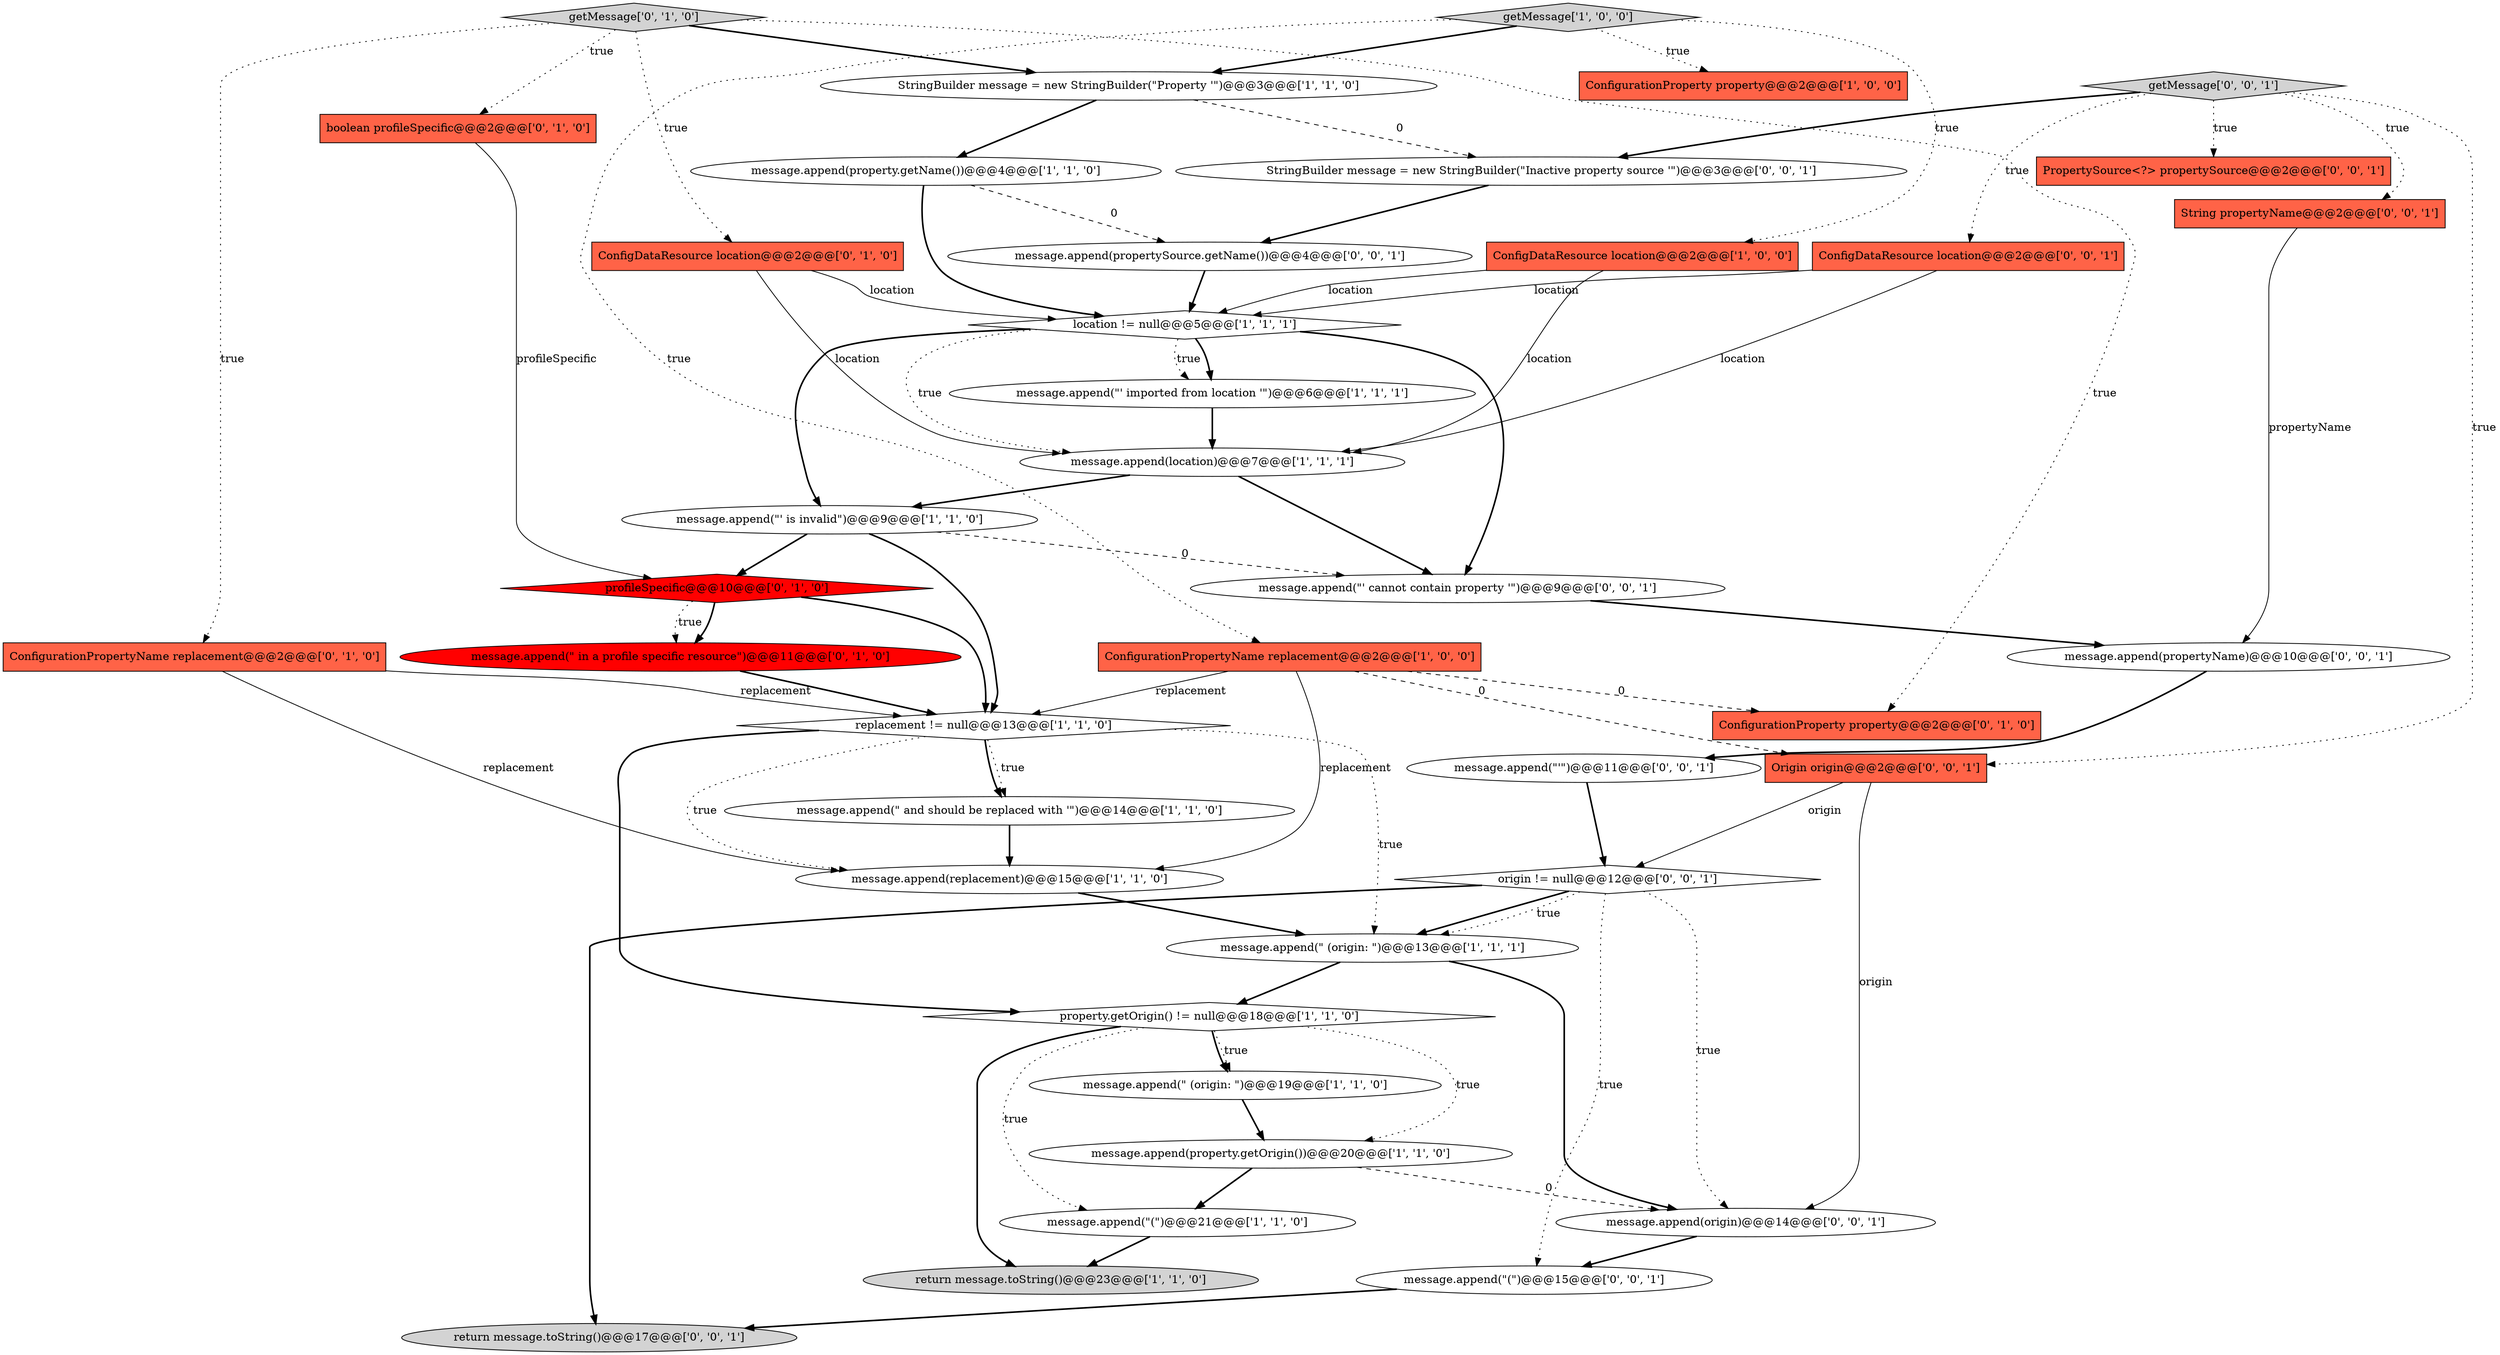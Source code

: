 digraph {
29 [style = filled, label = "message.append(\"(\")@@@15@@@['0', '0', '1']", fillcolor = white, shape = ellipse image = "AAA0AAABBB3BBB"];
24 [style = filled, label = "ConfigurationProperty property@@@2@@@['0', '1', '0']", fillcolor = tomato, shape = box image = "AAA1AAABBB2BBB"];
18 [style = filled, label = "getMessage['1', '0', '0']", fillcolor = lightgray, shape = diamond image = "AAA0AAABBB1BBB"];
21 [style = filled, label = "message.append(\" in a profile specific resource\")@@@11@@@['0', '1', '0']", fillcolor = red, shape = ellipse image = "AAA1AAABBB2BBB"];
33 [style = filled, label = "message.append(\"' cannot contain property '\")@@@9@@@['0', '0', '1']", fillcolor = white, shape = ellipse image = "AAA0AAABBB3BBB"];
3 [style = filled, label = "message.append(\"' is invalid\")@@@9@@@['1', '1', '0']", fillcolor = white, shape = ellipse image = "AAA0AAABBB1BBB"];
35 [style = filled, label = "getMessage['0', '0', '1']", fillcolor = lightgray, shape = diamond image = "AAA0AAABBB3BBB"];
26 [style = filled, label = "return message.toString()@@@17@@@['0', '0', '1']", fillcolor = lightgray, shape = ellipse image = "AAA0AAABBB3BBB"];
19 [style = filled, label = "ConfigDataResource location@@@2@@@['0', '1', '0']", fillcolor = tomato, shape = box image = "AAA0AAABBB2BBB"];
5 [style = filled, label = "message.append(\" (origin: \")@@@13@@@['1', '1', '1']", fillcolor = white, shape = ellipse image = "AAA0AAABBB1BBB"];
32 [style = filled, label = "StringBuilder message = new StringBuilder(\"Inactive property source '\")@@@3@@@['0', '0', '1']", fillcolor = white, shape = ellipse image = "AAA0AAABBB3BBB"];
36 [style = filled, label = "Origin origin@@@2@@@['0', '0', '1']", fillcolor = tomato, shape = box image = "AAA0AAABBB3BBB"];
8 [style = filled, label = "message.append(\"(\")@@@21@@@['1', '1', '0']", fillcolor = white, shape = ellipse image = "AAA0AAABBB1BBB"];
34 [style = filled, label = "PropertySource<?> propertySource@@@2@@@['0', '0', '1']", fillcolor = tomato, shape = box image = "AAA0AAABBB3BBB"];
4 [style = filled, label = "message.append(\"' imported from location '\")@@@6@@@['1', '1', '1']", fillcolor = white, shape = ellipse image = "AAA0AAABBB1BBB"];
1 [style = filled, label = "message.append(location)@@@7@@@['1', '1', '1']", fillcolor = white, shape = ellipse image = "AAA0AAABBB1BBB"];
30 [style = filled, label = "ConfigDataResource location@@@2@@@['0', '0', '1']", fillcolor = tomato, shape = box image = "AAA0AAABBB3BBB"];
39 [style = filled, label = "message.append(origin)@@@14@@@['0', '0', '1']", fillcolor = white, shape = ellipse image = "AAA0AAABBB3BBB"];
27 [style = filled, label = "message.append(propertyName)@@@10@@@['0', '0', '1']", fillcolor = white, shape = ellipse image = "AAA0AAABBB3BBB"];
31 [style = filled, label = "String propertyName@@@2@@@['0', '0', '1']", fillcolor = tomato, shape = box image = "AAA0AAABBB3BBB"];
6 [style = filled, label = "location != null@@@5@@@['1', '1', '1']", fillcolor = white, shape = diamond image = "AAA0AAABBB1BBB"];
37 [style = filled, label = "message.append(\"'\")@@@11@@@['0', '0', '1']", fillcolor = white, shape = ellipse image = "AAA0AAABBB3BBB"];
15 [style = filled, label = "StringBuilder message = new StringBuilder(\"Property '\")@@@3@@@['1', '1', '0']", fillcolor = white, shape = ellipse image = "AAA0AAABBB1BBB"];
25 [style = filled, label = "profileSpecific@@@10@@@['0', '1', '0']", fillcolor = red, shape = diamond image = "AAA1AAABBB2BBB"];
14 [style = filled, label = "message.append(replacement)@@@15@@@['1', '1', '0']", fillcolor = white, shape = ellipse image = "AAA0AAABBB1BBB"];
16 [style = filled, label = "ConfigurationPropertyName replacement@@@2@@@['1', '0', '0']", fillcolor = tomato, shape = box image = "AAA1AAABBB1BBB"];
23 [style = filled, label = "ConfigurationPropertyName replacement@@@2@@@['0', '1', '0']", fillcolor = tomato, shape = box image = "AAA0AAABBB2BBB"];
2 [style = filled, label = "message.append(\" and should be replaced with '\")@@@14@@@['1', '1', '0']", fillcolor = white, shape = ellipse image = "AAA0AAABBB1BBB"];
7 [style = filled, label = "message.append(property.getName())@@@4@@@['1', '1', '0']", fillcolor = white, shape = ellipse image = "AAA0AAABBB1BBB"];
17 [style = filled, label = "message.append(\" (origin: \")@@@19@@@['1', '1', '0']", fillcolor = white, shape = ellipse image = "AAA0AAABBB1BBB"];
22 [style = filled, label = "getMessage['0', '1', '0']", fillcolor = lightgray, shape = diamond image = "AAA0AAABBB2BBB"];
28 [style = filled, label = "origin != null@@@12@@@['0', '0', '1']", fillcolor = white, shape = diamond image = "AAA0AAABBB3BBB"];
9 [style = filled, label = "replacement != null@@@13@@@['1', '1', '0']", fillcolor = white, shape = diamond image = "AAA0AAABBB1BBB"];
10 [style = filled, label = "ConfigurationProperty property@@@2@@@['1', '0', '0']", fillcolor = tomato, shape = box image = "AAA0AAABBB1BBB"];
20 [style = filled, label = "boolean profileSpecific@@@2@@@['0', '1', '0']", fillcolor = tomato, shape = box image = "AAA0AAABBB2BBB"];
0 [style = filled, label = "ConfigDataResource location@@@2@@@['1', '0', '0']", fillcolor = tomato, shape = box image = "AAA0AAABBB1BBB"];
11 [style = filled, label = "property.getOrigin() != null@@@18@@@['1', '1', '0']", fillcolor = white, shape = diamond image = "AAA0AAABBB1BBB"];
38 [style = filled, label = "message.append(propertySource.getName())@@@4@@@['0', '0', '1']", fillcolor = white, shape = ellipse image = "AAA0AAABBB3BBB"];
12 [style = filled, label = "return message.toString()@@@23@@@['1', '1', '0']", fillcolor = lightgray, shape = ellipse image = "AAA0AAABBB1BBB"];
13 [style = filled, label = "message.append(property.getOrigin())@@@20@@@['1', '1', '0']", fillcolor = white, shape = ellipse image = "AAA0AAABBB1BBB"];
19->1 [style = solid, label="location"];
6->3 [style = bold, label=""];
16->9 [style = solid, label="replacement"];
28->5 [style = bold, label=""];
22->15 [style = bold, label=""];
0->6 [style = solid, label="location"];
37->28 [style = bold, label=""];
20->25 [style = solid, label="profileSpecific"];
15->7 [style = bold, label=""];
9->11 [style = bold, label=""];
22->23 [style = dotted, label="true"];
22->19 [style = dotted, label="true"];
5->39 [style = bold, label=""];
9->2 [style = bold, label=""];
18->16 [style = dotted, label="true"];
3->25 [style = bold, label=""];
16->24 [style = dashed, label="0"];
3->33 [style = dashed, label="0"];
23->14 [style = solid, label="replacement"];
35->36 [style = dotted, label="true"];
25->9 [style = bold, label=""];
14->5 [style = bold, label=""];
18->15 [style = bold, label=""];
6->1 [style = dotted, label="true"];
1->3 [style = bold, label=""];
11->17 [style = dotted, label="true"];
35->32 [style = bold, label=""];
15->32 [style = dashed, label="0"];
28->26 [style = bold, label=""];
11->12 [style = bold, label=""];
30->1 [style = solid, label="location"];
11->13 [style = dotted, label="true"];
36->28 [style = solid, label="origin"];
30->6 [style = solid, label="location"];
22->24 [style = dotted, label="true"];
35->31 [style = dotted, label="true"];
33->27 [style = bold, label=""];
16->14 [style = solid, label="replacement"];
35->30 [style = dotted, label="true"];
9->14 [style = dotted, label="true"];
38->6 [style = bold, label=""];
29->26 [style = bold, label=""];
18->10 [style = dotted, label="true"];
3->9 [style = bold, label=""];
32->38 [style = bold, label=""];
28->29 [style = dotted, label="true"];
6->4 [style = bold, label=""];
28->5 [style = dotted, label="true"];
27->37 [style = bold, label=""];
1->33 [style = bold, label=""];
21->9 [style = bold, label=""];
13->39 [style = dashed, label="0"];
36->39 [style = solid, label="origin"];
22->20 [style = dotted, label="true"];
6->4 [style = dotted, label="true"];
23->9 [style = solid, label="replacement"];
6->33 [style = bold, label=""];
9->2 [style = dotted, label="true"];
19->6 [style = solid, label="location"];
2->14 [style = bold, label=""];
7->6 [style = bold, label=""];
7->38 [style = dashed, label="0"];
16->36 [style = dashed, label="0"];
18->0 [style = dotted, label="true"];
11->17 [style = bold, label=""];
35->34 [style = dotted, label="true"];
11->8 [style = dotted, label="true"];
4->1 [style = bold, label=""];
5->11 [style = bold, label=""];
17->13 [style = bold, label=""];
13->8 [style = bold, label=""];
28->39 [style = dotted, label="true"];
31->27 [style = solid, label="propertyName"];
8->12 [style = bold, label=""];
25->21 [style = bold, label=""];
25->21 [style = dotted, label="true"];
39->29 [style = bold, label=""];
0->1 [style = solid, label="location"];
9->5 [style = dotted, label="true"];
}
